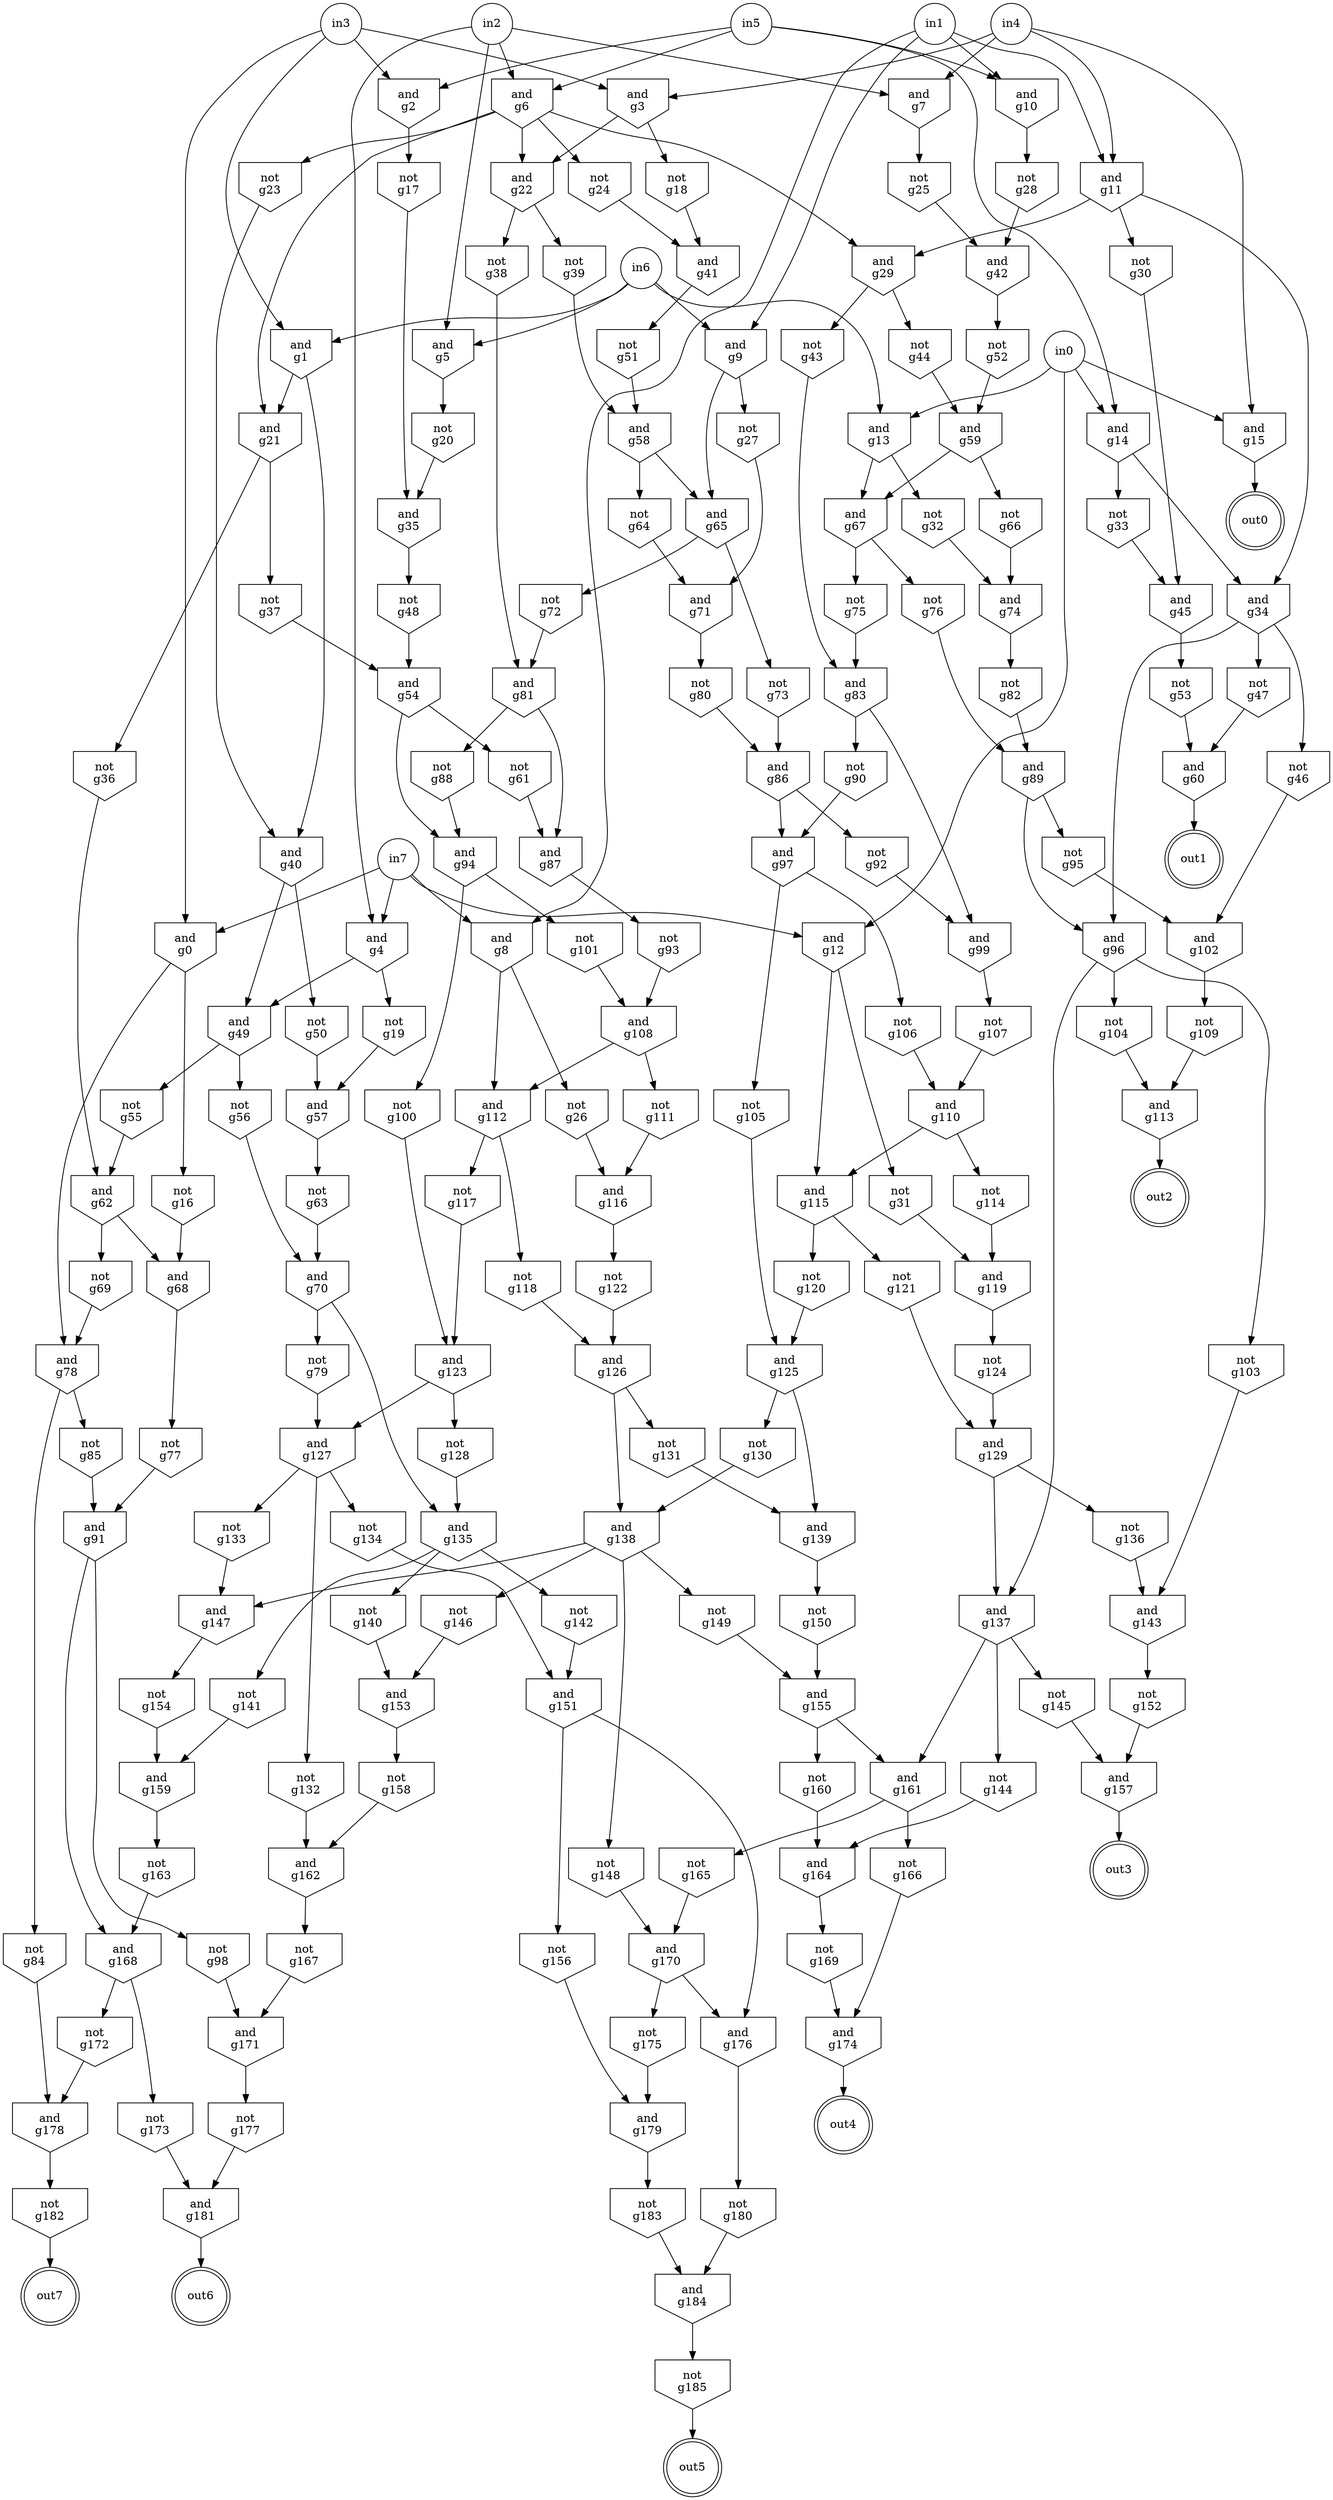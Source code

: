 strict digraph "" {
in7 [label="in7", shape=circle];
in6 [label="in6", shape=circle];
in5 [label="in5", shape=circle];
in4 [label="in4", shape=circle];
in3 [label="in3", shape=circle];
in2 [label="in2", shape=circle];
in1 [label="in1", shape=circle];
in0 [label="in0", shape=circle];
g0 [label="and\ng0", shape=invhouse];
g1 [label="and\ng1", shape=invhouse];
g2 [label="and\ng2", shape=invhouse];
g3 [label="and\ng3", shape=invhouse];
g4 [label="and\ng4", shape=invhouse];
g5 [label="and\ng5", shape=invhouse];
g6 [label="and\ng6", shape=invhouse];
g7 [label="and\ng7", shape=invhouse];
g8 [label="and\ng8", shape=invhouse];
g9 [label="and\ng9", shape=invhouse];
g10 [label="and\ng10", shape=invhouse];
g11 [label="and\ng11", shape=invhouse];
g12 [label="and\ng12", shape=invhouse];
g13 [label="and\ng13", shape=invhouse];
g14 [label="and\ng14", shape=invhouse];
g15 [label="and\ng15", shape=invhouse];
g16 [label="not\ng16", shape=invhouse];
g17 [label="not\ng17", shape=invhouse];
g18 [label="not\ng18", shape=invhouse];
g19 [label="not\ng19", shape=invhouse];
g20 [label="not\ng20", shape=invhouse];
g21 [label="and\ng21", shape=invhouse];
g22 [label="and\ng22", shape=invhouse];
g23 [label="not\ng23", shape=invhouse];
g24 [label="not\ng24", shape=invhouse];
g25 [label="not\ng25", shape=invhouse];
g26 [label="not\ng26", shape=invhouse];
g27 [label="not\ng27", shape=invhouse];
g28 [label="not\ng28", shape=invhouse];
g29 [label="and\ng29", shape=invhouse];
g30 [label="not\ng30", shape=invhouse];
g31 [label="not\ng31", shape=invhouse];
g32 [label="not\ng32", shape=invhouse];
g33 [label="not\ng33", shape=invhouse];
g34 [label="and\ng34", shape=invhouse];
out0 [label="out0", shape=doublecircle];
g35 [label="and\ng35", shape=invhouse];
g36 [label="not\ng36", shape=invhouse];
g37 [label="not\ng37", shape=invhouse];
g38 [label="not\ng38", shape=invhouse];
g39 [label="not\ng39", shape=invhouse];
g40 [label="and\ng40", shape=invhouse];
g41 [label="and\ng41", shape=invhouse];
g42 [label="and\ng42", shape=invhouse];
g43 [label="not\ng43", shape=invhouse];
g44 [label="not\ng44", shape=invhouse];
g45 [label="and\ng45", shape=invhouse];
g46 [label="not\ng46", shape=invhouse];
g47 [label="not\ng47", shape=invhouse];
g48 [label="not\ng48", shape=invhouse];
g49 [label="and\ng49", shape=invhouse];
g50 [label="not\ng50", shape=invhouse];
g51 [label="not\ng51", shape=invhouse];
g52 [label="not\ng52", shape=invhouse];
g53 [label="not\ng53", shape=invhouse];
g54 [label="and\ng54", shape=invhouse];
g55 [label="not\ng55", shape=invhouse];
g56 [label="not\ng56", shape=invhouse];
g57 [label="and\ng57", shape=invhouse];
g58 [label="and\ng58", shape=invhouse];
g59 [label="and\ng59", shape=invhouse];
g60 [label="and\ng60", shape=invhouse];
g61 [label="not\ng61", shape=invhouse];
g62 [label="and\ng62", shape=invhouse];
g63 [label="not\ng63", shape=invhouse];
g64 [label="not\ng64", shape=invhouse];
g65 [label="and\ng65", shape=invhouse];
g66 [label="not\ng66", shape=invhouse];
g67 [label="and\ng67", shape=invhouse];
out1 [label="out1", shape=doublecircle];
g68 [label="and\ng68", shape=invhouse];
g69 [label="not\ng69", shape=invhouse];
g70 [label="and\ng70", shape=invhouse];
g71 [label="and\ng71", shape=invhouse];
g72 [label="not\ng72", shape=invhouse];
g73 [label="not\ng73", shape=invhouse];
g74 [label="and\ng74", shape=invhouse];
g75 [label="not\ng75", shape=invhouse];
g76 [label="not\ng76", shape=invhouse];
g77 [label="not\ng77", shape=invhouse];
g78 [label="and\ng78", shape=invhouse];
g79 [label="not\ng79", shape=invhouse];
g80 [label="not\ng80", shape=invhouse];
g81 [label="and\ng81", shape=invhouse];
g82 [label="not\ng82", shape=invhouse];
g83 [label="and\ng83", shape=invhouse];
g84 [label="not\ng84", shape=invhouse];
g85 [label="not\ng85", shape=invhouse];
g86 [label="and\ng86", shape=invhouse];
g87 [label="and\ng87", shape=invhouse];
g88 [label="not\ng88", shape=invhouse];
g89 [label="and\ng89", shape=invhouse];
g90 [label="not\ng90", shape=invhouse];
g91 [label="and\ng91", shape=invhouse];
g92 [label="not\ng92", shape=invhouse];
g93 [label="not\ng93", shape=invhouse];
g94 [label="and\ng94", shape=invhouse];
g95 [label="not\ng95", shape=invhouse];
g96 [label="and\ng96", shape=invhouse];
g97 [label="and\ng97", shape=invhouse];
g98 [label="not\ng98", shape=invhouse];
g99 [label="and\ng99", shape=invhouse];
g100 [label="not\ng100", shape=invhouse];
g101 [label="not\ng101", shape=invhouse];
g102 [label="and\ng102", shape=invhouse];
g103 [label="not\ng103", shape=invhouse];
g104 [label="not\ng104", shape=invhouse];
g105 [label="not\ng105", shape=invhouse];
g106 [label="not\ng106", shape=invhouse];
g107 [label="not\ng107", shape=invhouse];
g108 [label="and\ng108", shape=invhouse];
g109 [label="not\ng109", shape=invhouse];
g110 [label="and\ng110", shape=invhouse];
g111 [label="not\ng111", shape=invhouse];
g112 [label="and\ng112", shape=invhouse];
g113 [label="and\ng113", shape=invhouse];
g114 [label="not\ng114", shape=invhouse];
g115 [label="and\ng115", shape=invhouse];
g116 [label="and\ng116", shape=invhouse];
g117 [label="not\ng117", shape=invhouse];
g118 [label="not\ng118", shape=invhouse];
out2 [label="out2", shape=doublecircle];
g119 [label="and\ng119", shape=invhouse];
g120 [label="not\ng120", shape=invhouse];
g121 [label="not\ng121", shape=invhouse];
g122 [label="not\ng122", shape=invhouse];
g123 [label="and\ng123", shape=invhouse];
g124 [label="not\ng124", shape=invhouse];
g125 [label="and\ng125", shape=invhouse];
g126 [label="and\ng126", shape=invhouse];
g127 [label="and\ng127", shape=invhouse];
g128 [label="not\ng128", shape=invhouse];
g129 [label="and\ng129", shape=invhouse];
g130 [label="not\ng130", shape=invhouse];
g131 [label="not\ng131", shape=invhouse];
g132 [label="not\ng132", shape=invhouse];
g133 [label="not\ng133", shape=invhouse];
g134 [label="not\ng134", shape=invhouse];
g135 [label="and\ng135", shape=invhouse];
g136 [label="not\ng136", shape=invhouse];
g137 [label="and\ng137", shape=invhouse];
g138 [label="and\ng138", shape=invhouse];
g139 [label="and\ng139", shape=invhouse];
g140 [label="not\ng140", shape=invhouse];
g141 [label="not\ng141", shape=invhouse];
g142 [label="not\ng142", shape=invhouse];
g143 [label="and\ng143", shape=invhouse];
g144 [label="not\ng144", shape=invhouse];
g145 [label="not\ng145", shape=invhouse];
g146 [label="not\ng146", shape=invhouse];
g147 [label="and\ng147", shape=invhouse];
g148 [label="not\ng148", shape=invhouse];
g149 [label="not\ng149", shape=invhouse];
g150 [label="not\ng150", shape=invhouse];
g151 [label="and\ng151", shape=invhouse];
g152 [label="not\ng152", shape=invhouse];
g153 [label="and\ng153", shape=invhouse];
g154 [label="not\ng154", shape=invhouse];
g155 [label="and\ng155", shape=invhouse];
g156 [label="not\ng156", shape=invhouse];
g157 [label="and\ng157", shape=invhouse];
g158 [label="not\ng158", shape=invhouse];
g159 [label="and\ng159", shape=invhouse];
g160 [label="not\ng160", shape=invhouse];
g161 [label="and\ng161", shape=invhouse];
out3 [label="out3", shape=doublecircle];
g162 [label="and\ng162", shape=invhouse];
g163 [label="not\ng163", shape=invhouse];
g164 [label="and\ng164", shape=invhouse];
g165 [label="not\ng165", shape=invhouse];
g166 [label="not\ng166", shape=invhouse];
g167 [label="not\ng167", shape=invhouse];
g168 [label="and\ng168", shape=invhouse];
g169 [label="not\ng169", shape=invhouse];
g170 [label="and\ng170", shape=invhouse];
g171 [label="and\ng171", shape=invhouse];
g172 [label="not\ng172", shape=invhouse];
g173 [label="not\ng173", shape=invhouse];
g174 [label="and\ng174", shape=invhouse];
g175 [label="not\ng175", shape=invhouse];
g176 [label="and\ng176", shape=invhouse];
g177 [label="not\ng177", shape=invhouse];
g178 [label="and\ng178", shape=invhouse];
out4 [label="out4", shape=doublecircle];
g179 [label="and\ng179", shape=invhouse];
g180 [label="not\ng180", shape=invhouse];
g181 [label="and\ng181", shape=invhouse];
g182 [label="not\ng182", shape=invhouse];
g183 [label="not\ng183", shape=invhouse];
out6 [label="out6", shape=doublecircle];
out7 [label="out7", shape=doublecircle];
g184 [label="and\ng184", shape=invhouse];
g185 [label="not\ng185", shape=invhouse];
out5 [label="out5", shape=doublecircle];
in7 -> g0;
in7 -> g4;
in7 -> g8;
in7 -> g12;
in6 -> g5;
in6 -> g1;
in6 -> g9;
in6 -> g13;
in5 -> g2;
in5 -> g10;
in5 -> g6;
in5 -> g14;
in4 -> g3;
in4 -> g7;
in4 -> g11;
in4 -> g15;
in3 -> g0;
in3 -> g1;
in3 -> g2;
in3 -> g3;
in2 -> g4;
in2 -> g5;
in2 -> g6;
in2 -> g7;
in1 -> g8;
in1 -> g9;
in1 -> g10;
in1 -> g11;
in0 -> g12;
in0 -> g13;
in0 -> g14;
in0 -> g15;
g0 -> g16;
g0 -> g78;
g1 -> g40;
g1 -> g21;
g2 -> g17;
g3 -> g18;
g3 -> g22;
g4 -> g19;
g4 -> g49;
g5 -> g20;
g6 -> g21;
g6 -> g22;
g6 -> g23;
g6 -> g24;
g6 -> g29;
g7 -> g25;
g8 -> g112;
g8 -> g26;
g9 -> g65;
g9 -> g27;
g10 -> g28;
g11 -> g29;
g11 -> g34;
g11 -> g30;
g12 -> g115;
g12 -> g31;
g13 -> g67;
g13 -> g32;
g14 -> g33;
g14 -> g34;
g15 -> out0;
g16 -> g68;
g17 -> g35;
g18 -> g41;
g19 -> g57;
g20 -> g35;
g21 -> g36;
g21 -> g37;
g22 -> g38;
g22 -> g39;
g23 -> g40;
g24 -> g41;
g25 -> g42;
g26 -> g116;
g27 -> g71;
g28 -> g42;
g29 -> g43;
g29 -> g44;
g30 -> g45;
g31 -> g119;
g32 -> g74;
g33 -> g45;
g34 -> g96;
g34 -> g46;
g34 -> g47;
g35 -> g48;
g36 -> g62;
g37 -> g54;
g38 -> g81;
g39 -> g58;
g40 -> g49;
g40 -> g50;
g41 -> g51;
g42 -> g52;
g43 -> g83;
g44 -> g59;
g45 -> g53;
g46 -> g102;
g47 -> g60;
g48 -> g54;
g49 -> g55;
g49 -> g56;
g50 -> g57;
g51 -> g58;
g52 -> g59;
g53 -> g60;
g54 -> g61;
g54 -> g94;
g55 -> g62;
g56 -> g70;
g57 -> g63;
g58 -> g64;
g58 -> g65;
g59 -> g66;
g59 -> g67;
g60 -> out1;
g61 -> g87;
g62 -> g68;
g62 -> g69;
g63 -> g70;
g64 -> g71;
g65 -> g72;
g65 -> g73;
g66 -> g74;
g67 -> g75;
g67 -> g76;
g68 -> g77;
g69 -> g78;
g70 -> g79;
g70 -> g135;
g71 -> g80;
g72 -> g81;
g73 -> g86;
g74 -> g82;
g75 -> g83;
g76 -> g89;
g77 -> g91;
g78 -> g84;
g78 -> g85;
g79 -> g127;
g80 -> g86;
g81 -> g87;
g81 -> g88;
g82 -> g89;
g83 -> g99;
g83 -> g90;
g84 -> g178;
g85 -> g91;
g86 -> g92;
g86 -> g97;
g87 -> g93;
g88 -> g94;
g89 -> g95;
g89 -> g96;
g90 -> g97;
g91 -> g98;
g91 -> g168;
g92 -> g99;
g93 -> g108;
g94 -> g100;
g94 -> g101;
g95 -> g102;
g96 -> g137;
g96 -> g103;
g96 -> g104;
g97 -> g105;
g97 -> g106;
g98 -> g171;
g99 -> g107;
g100 -> g123;
g101 -> g108;
g102 -> g109;
g103 -> g143;
g104 -> g113;
g105 -> g125;
g106 -> g110;
g107 -> g110;
g108 -> g111;
g108 -> g112;
g109 -> g113;
g110 -> g114;
g110 -> g115;
g111 -> g116;
g112 -> g117;
g112 -> g118;
g113 -> out2;
g114 -> g119;
g115 -> g120;
g115 -> g121;
g116 -> g122;
g117 -> g123;
g118 -> g126;
g119 -> g124;
g120 -> g125;
g121 -> g129;
g122 -> g126;
g123 -> g127;
g123 -> g128;
g124 -> g129;
g125 -> g139;
g125 -> g130;
g126 -> g131;
g126 -> g138;
g127 -> g132;
g127 -> g133;
g127 -> g134;
g128 -> g135;
g129 -> g136;
g129 -> g137;
g130 -> g138;
g131 -> g139;
g132 -> g162;
g133 -> g147;
g134 -> g151;
g135 -> g140;
g135 -> g141;
g135 -> g142;
g136 -> g143;
g137 -> g161;
g137 -> g144;
g137 -> g145;
g138 -> g146;
g138 -> g147;
g138 -> g148;
g138 -> g149;
g139 -> g150;
g140 -> g153;
g141 -> g159;
g142 -> g151;
g143 -> g152;
g144 -> g164;
g145 -> g157;
g146 -> g153;
g147 -> g154;
g148 -> g170;
g149 -> g155;
g150 -> g155;
g151 -> g176;
g151 -> g156;
g152 -> g157;
g153 -> g158;
g154 -> g159;
g155 -> g160;
g155 -> g161;
g156 -> g179;
g157 -> out3;
g158 -> g162;
g159 -> g163;
g160 -> g164;
g161 -> g165;
g161 -> g166;
g162 -> g167;
g163 -> g168;
g164 -> g169;
g165 -> g170;
g166 -> g174;
g167 -> g171;
g168 -> g172;
g168 -> g173;
g169 -> g174;
g170 -> g175;
g170 -> g176;
g171 -> g177;
g172 -> g178;
g173 -> g181;
g174 -> out4;
g175 -> g179;
g176 -> g180;
g177 -> g181;
g178 -> g182;
g179 -> g183;
g180 -> g184;
g181 -> out6;
g182 -> out7;
g183 -> g184;
g184 -> g185;
g185 -> out5;
}
